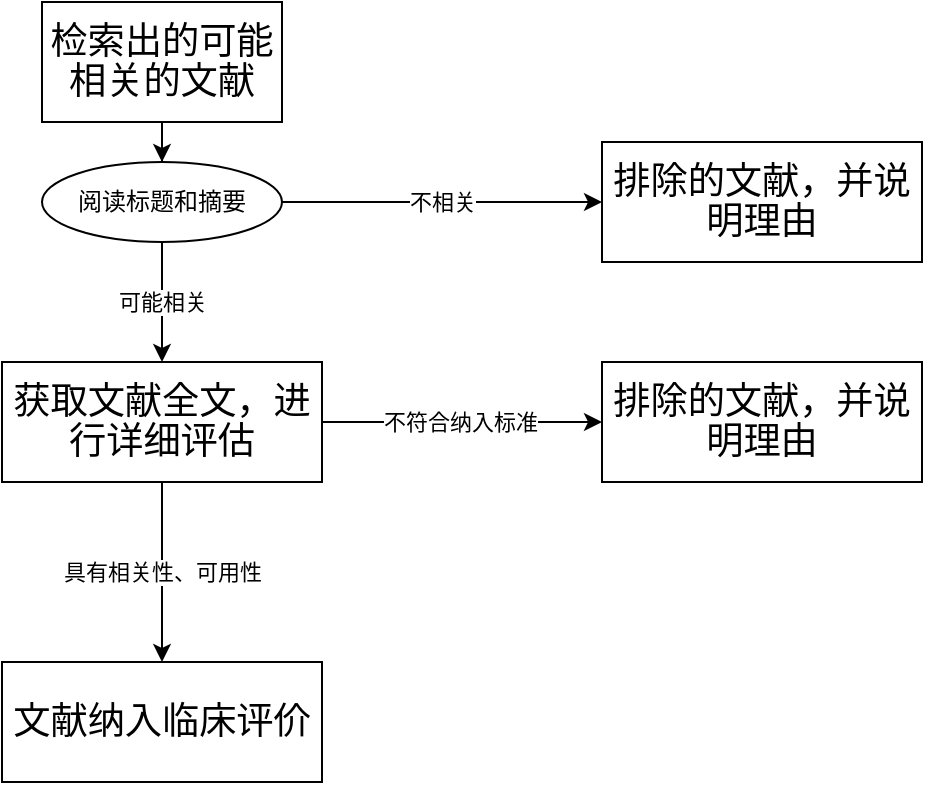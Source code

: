 <mxfile version="16.3.0" type="github">
  <diagram id="sVCKCs1n_FH8c0135Imq" name="文献选择方法-中文">
    <mxGraphModel dx="1088" dy="771" grid="1" gridSize="10" guides="1" tooltips="1" connect="1" arrows="1" fold="1" page="1" pageScale="1" pageWidth="850" pageHeight="1100" math="0" shadow="0">
      <root>
        <mxCell id="0" />
        <mxCell id="1" parent="0" />
        <mxCell id="hd-EJ8_mgpXZz8sTFrz2-3" style="edgeStyle=orthogonalEdgeStyle;rounded=0;orthogonalLoop=1;jettySize=auto;html=1;entryX=0.5;entryY=0;entryDx=0;entryDy=0;" edge="1" parent="1" source="hd-EJ8_mgpXZz8sTFrz2-1" target="hd-EJ8_mgpXZz8sTFrz2-2">
          <mxGeometry relative="1" as="geometry" />
        </mxCell>
        <mxCell id="hd-EJ8_mgpXZz8sTFrz2-1" value="&lt;span style=&quot;font-size: 14pt ; line-height: 19.973px ; letter-spacing: -0.05pt&quot;&gt;检索出的可能相关的文献&lt;/span&gt;&lt;span style=&quot;font-size: medium&quot;&gt;&lt;/span&gt;" style="rounded=0;whiteSpace=wrap;html=1;" vertex="1" parent="1">
          <mxGeometry x="340" y="80" width="120" height="60" as="geometry" />
        </mxCell>
        <mxCell id="hd-EJ8_mgpXZz8sTFrz2-5" value="可能相关" style="edgeStyle=orthogonalEdgeStyle;rounded=0;orthogonalLoop=1;jettySize=auto;html=1;entryX=0.5;entryY=0;entryDx=0;entryDy=0;" edge="1" parent="1" source="hd-EJ8_mgpXZz8sTFrz2-2" target="hd-EJ8_mgpXZz8sTFrz2-4">
          <mxGeometry relative="1" as="geometry" />
        </mxCell>
        <mxCell id="hd-EJ8_mgpXZz8sTFrz2-7" value="不相关" style="edgeStyle=orthogonalEdgeStyle;rounded=0;orthogonalLoop=1;jettySize=auto;html=1;entryX=0;entryY=0.5;entryDx=0;entryDy=0;" edge="1" parent="1" source="hd-EJ8_mgpXZz8sTFrz2-2" target="hd-EJ8_mgpXZz8sTFrz2-6">
          <mxGeometry relative="1" as="geometry" />
        </mxCell>
        <mxCell id="hd-EJ8_mgpXZz8sTFrz2-2" value="阅读标题和摘要" style="ellipse;whiteSpace=wrap;html=1;" vertex="1" parent="1">
          <mxGeometry x="340" y="160" width="120" height="40" as="geometry" />
        </mxCell>
        <mxCell id="hd-EJ8_mgpXZz8sTFrz2-9" value="&lt;span style=&quot;font-size: 11px&quot;&gt;具有相关性、可用性&lt;/span&gt;" style="edgeStyle=orthogonalEdgeStyle;rounded=0;orthogonalLoop=1;jettySize=auto;html=1;entryX=0.5;entryY=0;entryDx=0;entryDy=0;" edge="1" parent="1" source="hd-EJ8_mgpXZz8sTFrz2-4" target="hd-EJ8_mgpXZz8sTFrz2-8">
          <mxGeometry relative="1" as="geometry" />
        </mxCell>
        <mxCell id="hd-EJ8_mgpXZz8sTFrz2-11" style="edgeStyle=orthogonalEdgeStyle;rounded=0;orthogonalLoop=1;jettySize=auto;html=1;entryX=0;entryY=0.5;entryDx=0;entryDy=0;" edge="1" parent="1" source="hd-EJ8_mgpXZz8sTFrz2-4" target="hd-EJ8_mgpXZz8sTFrz2-10">
          <mxGeometry relative="1" as="geometry" />
        </mxCell>
        <mxCell id="hd-EJ8_mgpXZz8sTFrz2-12" value="不符合纳入标准" style="edgeLabel;html=1;align=center;verticalAlign=middle;resizable=0;points=[];" vertex="1" connectable="0" parent="hd-EJ8_mgpXZz8sTFrz2-11">
          <mxGeometry x="-0.02" relative="1" as="geometry">
            <mxPoint as="offset" />
          </mxGeometry>
        </mxCell>
        <mxCell id="hd-EJ8_mgpXZz8sTFrz2-4" value="&lt;span style=&quot;font-size: 14pt ; line-height: 19.973px ; letter-spacing: -0.05pt&quot;&gt;获取文献全文，进行详细评估&lt;/span&gt;&lt;span style=&quot;font-size: medium&quot;&gt;&lt;/span&gt;" style="rounded=0;whiteSpace=wrap;html=1;" vertex="1" parent="1">
          <mxGeometry x="320" y="260" width="160" height="60" as="geometry" />
        </mxCell>
        <mxCell id="hd-EJ8_mgpXZz8sTFrz2-6" value="&lt;span style=&quot;font-size: 14pt ; line-height: 19.973px ; letter-spacing: -0.05pt&quot;&gt;排除的文献，并说明理由&lt;/span&gt;&lt;span style=&quot;font-size: medium&quot;&gt;&lt;/span&gt;" style="rounded=0;whiteSpace=wrap;html=1;" vertex="1" parent="1">
          <mxGeometry x="620" y="150" width="160" height="60" as="geometry" />
        </mxCell>
        <mxCell id="hd-EJ8_mgpXZz8sTFrz2-8" value="&lt;span style=&quot;font-size: 14pt ; line-height: 19.973px ; letter-spacing: -0.05pt&quot;&gt;文献纳入临床评价&lt;/span&gt;&lt;span style=&quot;font-size: medium&quot;&gt;&lt;/span&gt;" style="rounded=0;whiteSpace=wrap;html=1;" vertex="1" parent="1">
          <mxGeometry x="320" y="410" width="160" height="60" as="geometry" />
        </mxCell>
        <mxCell id="hd-EJ8_mgpXZz8sTFrz2-10" value="&lt;span style=&quot;font-size: 14pt ; line-height: 19.973px ; letter-spacing: -0.05pt&quot;&gt;排除的文献，并说明理由&lt;/span&gt;&lt;span style=&quot;font-size: medium&quot;&gt;&lt;/span&gt;" style="rounded=0;whiteSpace=wrap;html=1;" vertex="1" parent="1">
          <mxGeometry x="620" y="260" width="160" height="60" as="geometry" />
        </mxCell>
      </root>
    </mxGraphModel>
  </diagram>
</mxfile>
